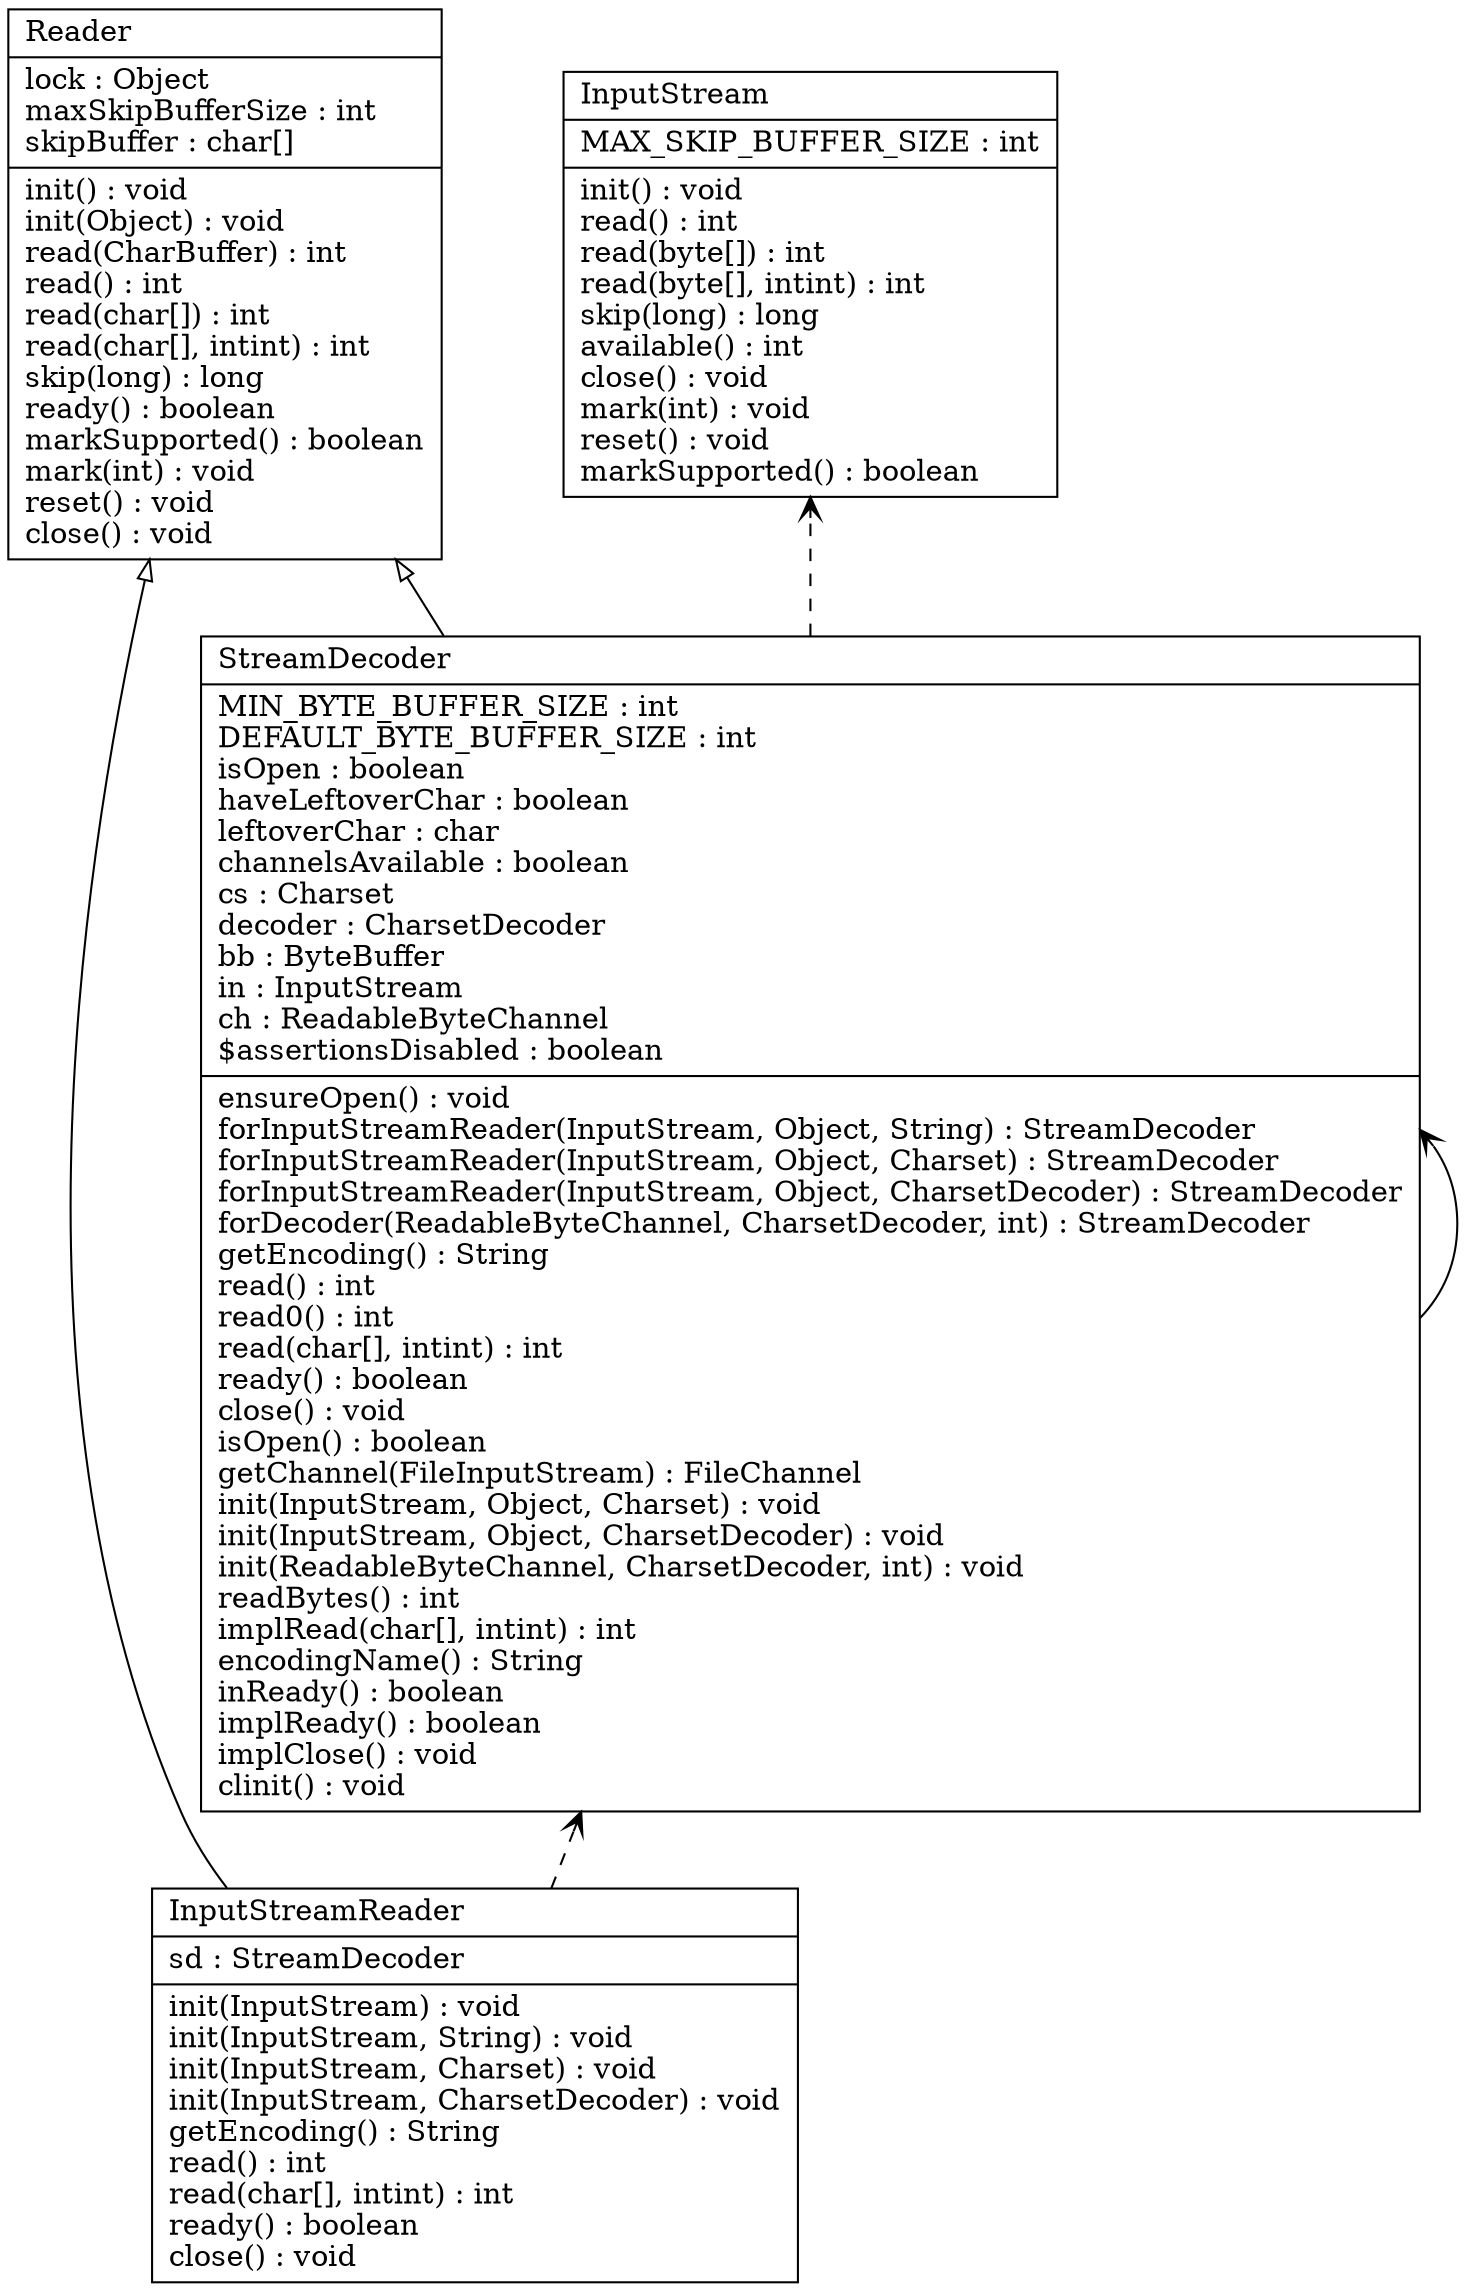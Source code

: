 digraph G {

fontname = "Bitstream Vera Sans"
fontsize = 8
rankdir=BT

node [shape = "record" color = "#000000" fillcolor = "#000000" style=""]

ClassTInputStream [label = "{InputStream\l|MAX_SKIP_BUFFER_SIZE : int\l|init() : void\lread() : int\lread(byte[]) : int\lread(byte[], intint) : int\lskip(long) : long\lavailable() : int\lclose() : void\lmark(int) : void\lreset() : void\lmarkSupported() : boolean\l}"]
node [shape = "record" color = "#000000" fillcolor = "#000000" style=""]

ClassTInputStreamReader [label = "{InputStreamReader\l|sd : StreamDecoder\l|init(InputStream) : void\linit(InputStream, String) : void\linit(InputStream, Charset) : void\linit(InputStream, CharsetDecoder) : void\lgetEncoding() : String\lread() : int\lread(char[], intint) : int\lready() : boolean\lclose() : void\l}"]
node [shape = "record" color = "#000000" fillcolor = "#000000" style=""]

ClassTReader [label = "{Reader\l|lock : Object\lmaxSkipBufferSize : int\lskipBuffer : char[]\l|init() : void\linit(Object) : void\lread(CharBuffer) : int\lread() : int\lread(char[]) : int\lread(char[], intint) : int\lskip(long) : long\lready() : boolean\lmarkSupported() : boolean\lmark(int) : void\lreset() : void\lclose() : void\l}"]
node [shape = "record" color = "#000000" fillcolor = "#000000" style=""]

ClassTStreamDecoder [label = "{StreamDecoder\l|MIN_BYTE_BUFFER_SIZE : int\lDEFAULT_BYTE_BUFFER_SIZE : int\lisOpen : boolean\lhaveLeftoverChar : boolean\lleftoverChar : char\lchannelsAvailable : boolean\lcs : Charset\ldecoder : CharsetDecoder\lbb : ByteBuffer\lin : InputStream\lch : ReadableByteChannel\l$assertionsDisabled : boolean\l|ensureOpen() : void\lforInputStreamReader(InputStream, Object, String) : StreamDecoder\lforInputStreamReader(InputStream, Object, Charset) : StreamDecoder\lforInputStreamReader(InputStream, Object, CharsetDecoder) : StreamDecoder\lforDecoder(ReadableByteChannel, CharsetDecoder, int) : StreamDecoder\lgetEncoding() : String\lread() : int\lread0() : int\lread(char[], intint) : int\lready() : boolean\lclose() : void\lisOpen() : boolean\lgetChannel(FileInputStream) : FileChannel\linit(InputStream, Object, Charset) : void\linit(InputStream, Object, CharsetDecoder) : void\linit(ReadableByteChannel, CharsetDecoder, int) : void\lreadBytes() : int\limplRead(char[], intint) : int\lencodingName() : String\linReady() : boolean\limplReady() : boolean\limplClose() : void\lclinit() : void\l}"]
edge [arrowhead = "vee" style = "dashed" label = ""]

ClassTInputStreamReader -> ClassTStreamDecoder
edge [arrowhead = "onormal" style = "solid" label = ""]

ClassTInputStreamReader -> ClassTReader
edge [arrowhead = "vee" style = "solid" label = ""]

ClassTStreamDecoder -> ClassTStreamDecoder
edge [arrowhead = "vee" style = "dashed" label = ""]

ClassTStreamDecoder -> ClassTInputStream
edge [arrowhead = "onormal" style = "solid" label = ""]

ClassTStreamDecoder -> ClassTReader
}
